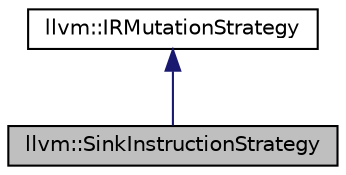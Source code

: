 digraph "llvm::SinkInstructionStrategy"
{
 // LATEX_PDF_SIZE
  bgcolor="transparent";
  edge [fontname="Helvetica",fontsize="10",labelfontname="Helvetica",labelfontsize="10"];
  node [fontname="Helvetica",fontsize="10",shape=record];
  Node1 [label="llvm::SinkInstructionStrategy",height=0.2,width=0.4,color="black", fillcolor="grey75", style="filled", fontcolor="black",tooltip="Strategy to select a random instruction and add a new sink (user) to it to increate data dependency."];
  Node2 -> Node1 [dir="back",color="midnightblue",fontsize="10",style="solid",fontname="Helvetica"];
  Node2 [label="llvm::IRMutationStrategy",height=0.2,width=0.4,color="black",URL="$classllvm_1_1IRMutationStrategy.html",tooltip="Base class for describing how to mutate a module."];
}
